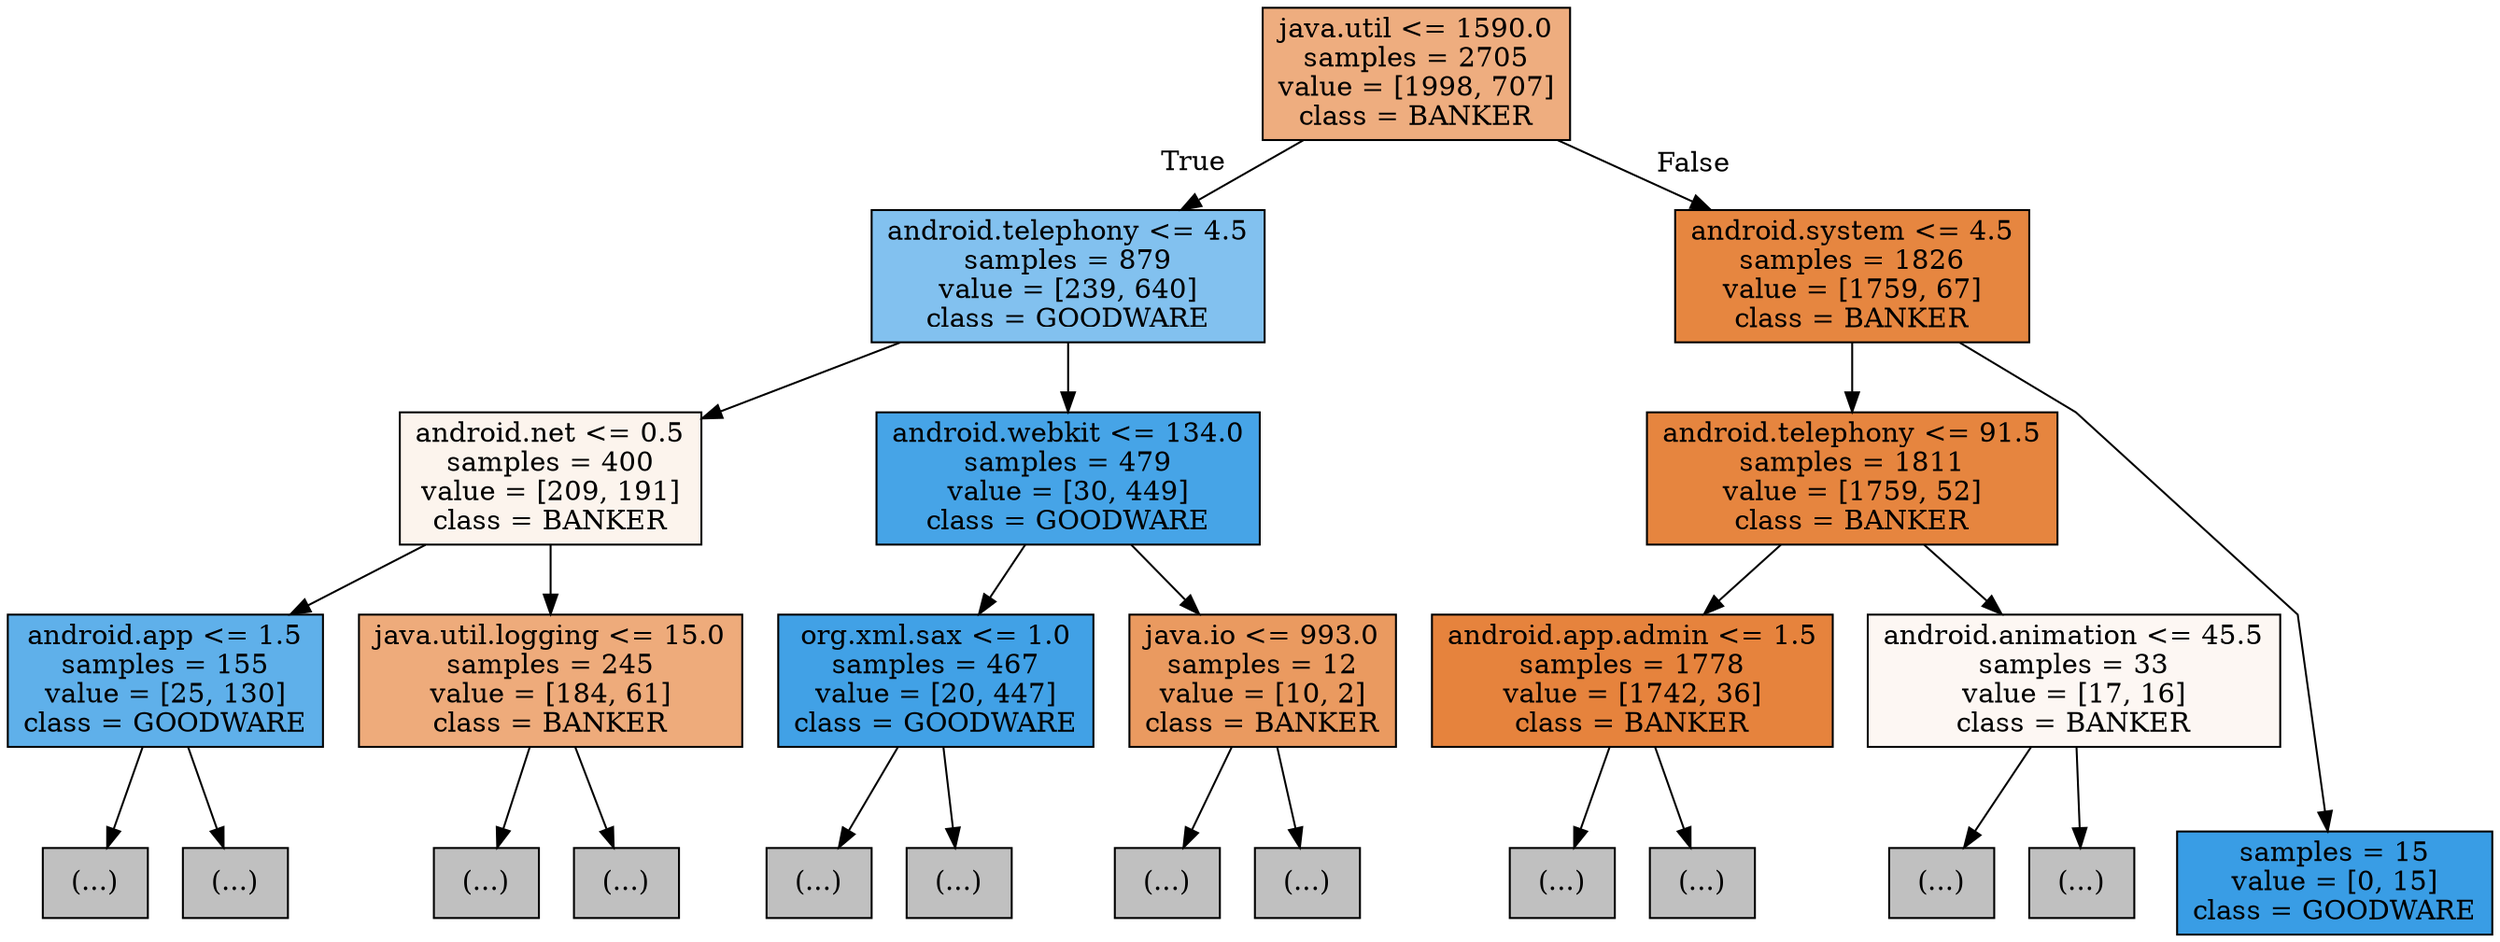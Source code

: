 digraph Tree {
node [shape=box, style="filled", color="black"] ;
graph [ranksep=equally, splines=polyline] ;
0 [label="java.util <= 1590.0\nsamples = 2705\nvalue = [1998, 707]\nclass = BANKER", fillcolor="#e58139a5"] ;
1 [label="android.telephony <= 4.5\nsamples = 879\nvalue = [239, 640]\nclass = GOODWARE", fillcolor="#399de5a0"] ;
0 -> 1 [labeldistance=2.5, labelangle=45, headlabel="True"] ;
2 [label="android.net <= 0.5\nsamples = 400\nvalue = [209, 191]\nclass = BANKER", fillcolor="#e5813916"] ;
1 -> 2 ;
3 [label="android.app <= 1.5\nsamples = 155\nvalue = [25, 130]\nclass = GOODWARE", fillcolor="#399de5ce"] ;
2 -> 3 ;
4 [label="(...)", fillcolor="#C0C0C0"] ;
3 -> 4 ;
5 [label="(...)", fillcolor="#C0C0C0"] ;
3 -> 5 ;
22 [label="java.util.logging <= 15.0\nsamples = 245\nvalue = [184, 61]\nclass = BANKER", fillcolor="#e58139aa"] ;
2 -> 22 ;
23 [label="(...)", fillcolor="#C0C0C0"] ;
22 -> 23 ;
80 [label="(...)", fillcolor="#C0C0C0"] ;
22 -> 80 ;
81 [label="android.webkit <= 134.0\nsamples = 479\nvalue = [30, 449]\nclass = GOODWARE", fillcolor="#399de5ee"] ;
1 -> 81 ;
82 [label="org.xml.sax <= 1.0\nsamples = 467\nvalue = [20, 447]\nclass = GOODWARE", fillcolor="#399de5f4"] ;
81 -> 82 ;
83 [label="(...)", fillcolor="#C0C0C0"] ;
82 -> 83 ;
110 [label="(...)", fillcolor="#C0C0C0"] ;
82 -> 110 ;
111 [label="java.io <= 993.0\nsamples = 12\nvalue = [10, 2]\nclass = BANKER", fillcolor="#e58139cc"] ;
81 -> 111 ;
112 [label="(...)", fillcolor="#C0C0C0"] ;
111 -> 112 ;
113 [label="(...)", fillcolor="#C0C0C0"] ;
111 -> 113 ;
114 [label="android.system <= 4.5\nsamples = 1826\nvalue = [1759, 67]\nclass = BANKER", fillcolor="#e58139f5"] ;
0 -> 114 [labeldistance=2.5, labelangle=-45, headlabel="False"] ;
115 [label="android.telephony <= 91.5\nsamples = 1811\nvalue = [1759, 52]\nclass = BANKER", fillcolor="#e58139f7"] ;
114 -> 115 ;
116 [label="android.app.admin <= 1.5\nsamples = 1778\nvalue = [1742, 36]\nclass = BANKER", fillcolor="#e58139fa"] ;
115 -> 116 ;
117 [label="(...)", fillcolor="#C0C0C0"] ;
116 -> 117 ;
176 [label="(...)", fillcolor="#C0C0C0"] ;
116 -> 176 ;
181 [label="android.animation <= 45.5\nsamples = 33\nvalue = [17, 16]\nclass = BANKER", fillcolor="#e581390f"] ;
115 -> 181 ;
182 [label="(...)", fillcolor="#C0C0C0"] ;
181 -> 182 ;
187 [label="(...)", fillcolor="#C0C0C0"] ;
181 -> 187 ;
188 [label="samples = 15\nvalue = [0, 15]\nclass = GOODWARE", fillcolor="#399de5ff"] ;
114 -> 188 ;
{rank=same ; 0} ;
{rank=same ; 1; 114} ;
{rank=same ; 2; 81; 115} ;
{rank=same ; 3; 22; 82; 111; 116; 181} ;
{rank=same ; 4; 5; 23; 80; 83; 110; 112; 113; 117; 176; 182; 187; 188} ;
}